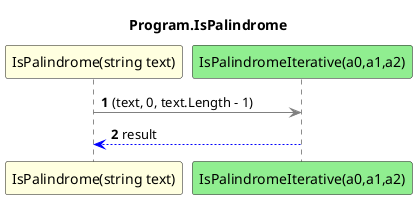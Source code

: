 @startuml Program.IsPalindrome
title Program.IsPalindrome
participant "IsPalindrome(string text)" as IsPalindrome_p0 #LightYellow
participant "IsPalindromeIterative(a0,a1,a2)" as IsPalindromeIterative_a0_a1_a2 #LightGreen
autonumber
IsPalindrome_p0 -[#grey]> IsPalindromeIterative_a0_a1_a2 : (text, 0, text.Length - 1)
IsPalindromeIterative_a0_a1_a2 -[#blue]-> IsPalindrome_p0 : result
@enduml
